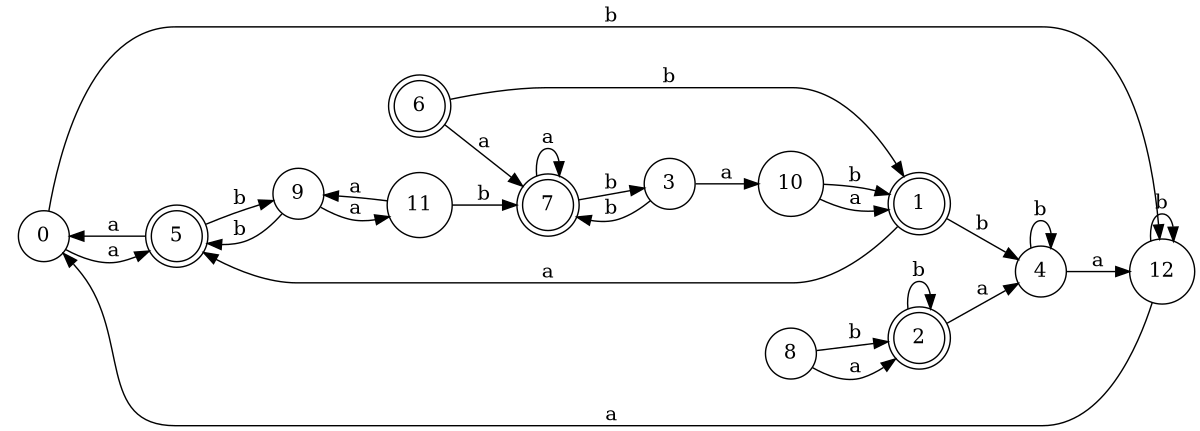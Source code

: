 digraph n11_7 {
__start0 [label="" shape="none"];

rankdir=LR;
size="8,5";

s0 [style="filled", color="black", fillcolor="white" shape="circle", label="0"];
s1 [style="rounded,filled", color="black", fillcolor="white" shape="doublecircle", label="1"];
s2 [style="rounded,filled", color="black", fillcolor="white" shape="doublecircle", label="2"];
s3 [style="filled", color="black", fillcolor="white" shape="circle", label="3"];
s4 [style="filled", color="black", fillcolor="white" shape="circle", label="4"];
s5 [style="rounded,filled", color="black", fillcolor="white" shape="doublecircle", label="5"];
s6 [style="rounded,filled", color="black", fillcolor="white" shape="doublecircle", label="6"];
s7 [style="rounded,filled", color="black", fillcolor="white" shape="doublecircle", label="7"];
s8 [style="filled", color="black", fillcolor="white" shape="circle", label="8"];
s9 [style="filled", color="black", fillcolor="white" shape="circle", label="9"];
s10 [style="filled", color="black", fillcolor="white" shape="circle", label="10"];
s11 [style="filled", color="black", fillcolor="white" shape="circle", label="11"];
s12 [style="filled", color="black", fillcolor="white" shape="circle", label="12"];
s0 -> s5 [label="a"];
s0 -> s12 [label="b"];
s1 -> s5 [label="a"];
s1 -> s4 [label="b"];
s2 -> s4 [label="a"];
s2 -> s2 [label="b"];
s3 -> s10 [label="a"];
s3 -> s7 [label="b"];
s4 -> s12 [label="a"];
s4 -> s4 [label="b"];
s5 -> s0 [label="a"];
s5 -> s9 [label="b"];
s6 -> s7 [label="a"];
s6 -> s1 [label="b"];
s7 -> s7 [label="a"];
s7 -> s3 [label="b"];
s8 -> s2 [label="a"];
s8 -> s2 [label="b"];
s9 -> s11 [label="a"];
s9 -> s5 [label="b"];
s10 -> s1 [label="a"];
s10 -> s1 [label="b"];
s11 -> s9 [label="a"];
s11 -> s7 [label="b"];
s12 -> s0 [label="a"];
s12 -> s12 [label="b"];

}